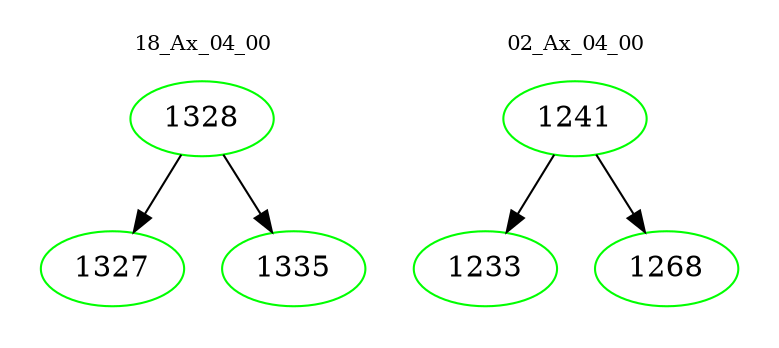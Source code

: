 digraph{
subgraph cluster_0 {
color = white
label = "18_Ax_04_00";
fontsize=10;
T0_1328 [label="1328", color="green"]
T0_1328 -> T0_1327 [color="black"]
T0_1327 [label="1327", color="green"]
T0_1328 -> T0_1335 [color="black"]
T0_1335 [label="1335", color="green"]
}
subgraph cluster_1 {
color = white
label = "02_Ax_04_00";
fontsize=10;
T1_1241 [label="1241", color="green"]
T1_1241 -> T1_1233 [color="black"]
T1_1233 [label="1233", color="green"]
T1_1241 -> T1_1268 [color="black"]
T1_1268 [label="1268", color="green"]
}
}
